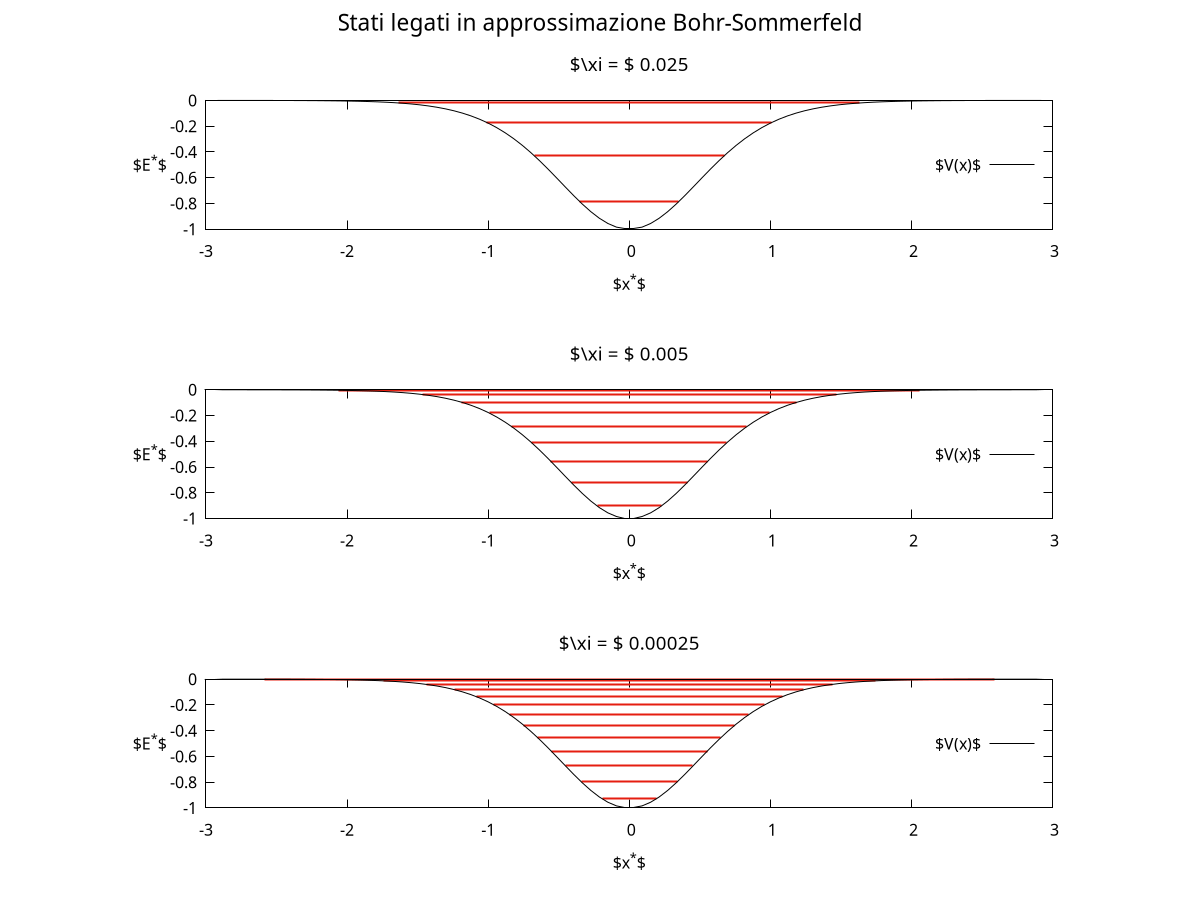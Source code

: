 set term epslatex size 5.0, 9.0 color colortext solid font ",7"
set output "levels.tex"

# set term qt size 650, 1000

set title "Stati legati in approssimazione Bohr-Sommerfeld"

set multiplot layout 3,1 scale 0.8,1 title "Stati legati in approssimazione Bohr-Sommerfeld" font ",17"


set key right center
set xrange [-3:3]
set xlabel '$x^*$'
set ylabel "$E^*$" offset 1,0 rotate by 0
set ytic 0.2


xi = 0.025
array E [4] = [0.787, 0.431, 0.172, 0.02]
set title sprintf("$\\xi = $ %.03f", xi) font ",14"
set for [i=1:4] arrow i from -acosh((1.0/E[i])**(1.0/4)),-E[i] to acosh((1/E[i])**(1.0/4)),-E[i] nohead lw 2 lc 7
plot -cosh(x)**(-4) w lines lc 0 title "$V(x)$"

xi = 0.005
array E [9] = [0.902, 0.720, 0.556, 0.411, 0.285, 0.180, 0.097, 0.037, 0.004]
set title sprintf("$\\xi = $ %.03f", xi)
set for [i=1:9] arrow i from -acosh((1.0/E[i])**(1.0/4)),-E[i] to acosh((1/E[i])**(1.0/4)),-E[i] nohead lw 2 lc 7
plot -cosh(x)**(-4) w lines lc 0 title "$V(x)$"

xi = 0.00025
array E [13] = [0.930, 0.797, 0.674, 0.559, 0.455, 0.359, 0.274, 0.199, 0.135, 0.082, 0.0409, 0.0133, 0.0005]
set title sprintf("$\\xi = $ %.05f", xi)
set for [i=1:13] arrow i from -acosh((1.0/E[i])**(1.0/4)),-E[i] to acosh((1/E[i])**(1.0/4)),-E[i] nohead lw 2 lc 7
plot -cosh(x)**(-4) w lines lc 0 title "$V(x)$"


unset multiplot